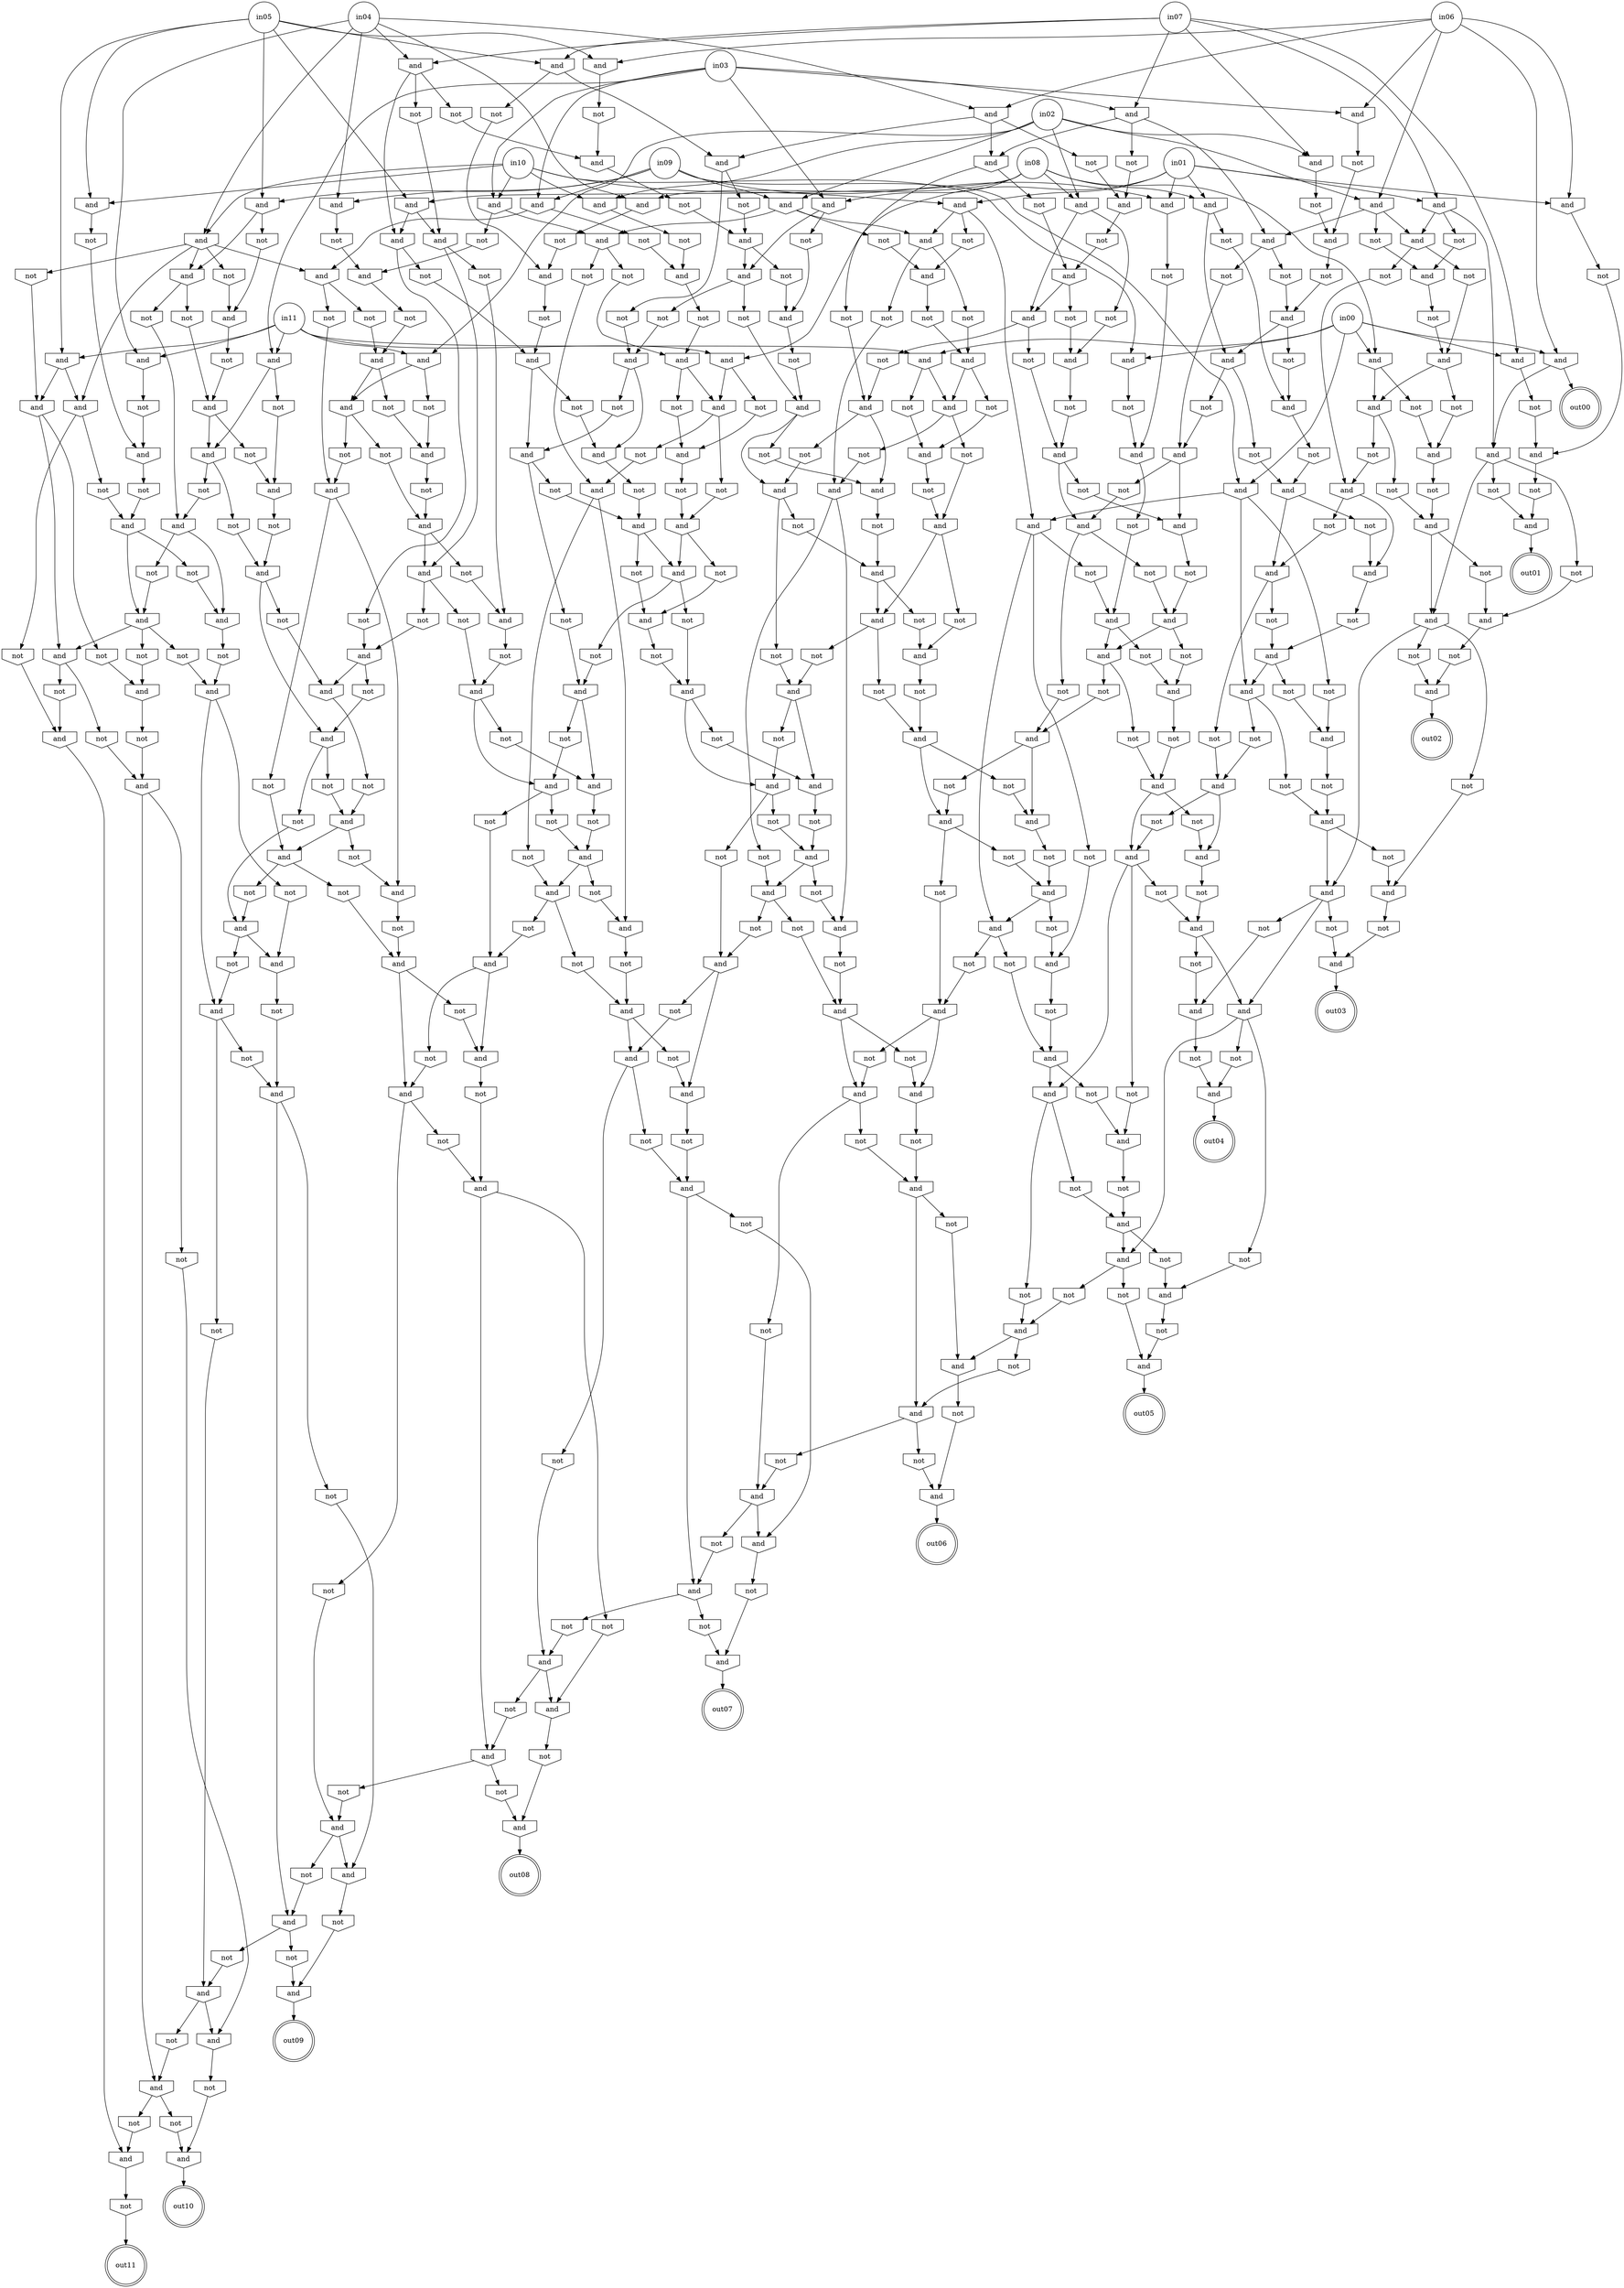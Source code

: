 strict digraph "" {
	node [label="\N"];
	in11	[label=in11,
		shape=circle];
	g24	[label=and,
		shape=invhouse];
	in11 -> g24;
	g30	[label=and,
		shape=invhouse];
	in11 -> g30;
	g18	[label=and,
		shape=invhouse];
	in11 -> g18;
	g12	[label=and,
		shape=invhouse];
	in11 -> g12;
	g6	[label=and,
		shape=invhouse];
	in11 -> g6;
	g0	[label=and,
		shape=invhouse];
	in11 -> g0;
	in10	[label=in10,
		shape=circle];
	g31	[label=and,
		shape=invhouse];
	in10 -> g31;
	g25	[label=and,
		shape=invhouse];
	in10 -> g25;
	g7	[label=and,
		shape=invhouse];
	in10 -> g7;
	g19	[label=and,
		shape=invhouse];
	in10 -> g19;
	g13	[label=and,
		shape=invhouse];
	in10 -> g13;
	g1	[label=and,
		shape=invhouse];
	in10 -> g1;
	in09	[label=in09,
		shape=circle];
	g32	[label=and,
		shape=invhouse];
	in09 -> g32;
	g26	[label=and,
		shape=invhouse];
	in09 -> g26;
	g8	[label=and,
		shape=invhouse];
	in09 -> g8;
	g20	[label=and,
		shape=invhouse];
	in09 -> g20;
	g14	[label=and,
		shape=invhouse];
	in09 -> g14;
	g2	[label=and,
		shape=invhouse];
	in09 -> g2;
	in08	[label=in08,
		shape=circle];
	g33	[label=and,
		shape=invhouse];
	in08 -> g33;
	g27	[label=and,
		shape=invhouse];
	in08 -> g27;
	g9	[label=and,
		shape=invhouse];
	in08 -> g9;
	g21	[label=and,
		shape=invhouse];
	in08 -> g21;
	g15	[label=and,
		shape=invhouse];
	in08 -> g15;
	g3	[label=and,
		shape=invhouse];
	in08 -> g3;
	in07	[label=in07,
		shape=circle];
	g34	[label=and,
		shape=invhouse];
	in07 -> g34;
	g10	[label=and,
		shape=invhouse];
	in07 -> g10;
	g28	[label=and,
		shape=invhouse];
	in07 -> g28;
	g22	[label=and,
		shape=invhouse];
	in07 -> g22;
	g16	[label=and,
		shape=invhouse];
	in07 -> g16;
	g4	[label=and,
		shape=invhouse];
	in07 -> g4;
	in06	[label=in06,
		shape=circle];
	g35	[label=and,
		shape=invhouse];
	in06 -> g35;
	g29	[label=and,
		shape=invhouse];
	in06 -> g29;
	g11	[label=and,
		shape=invhouse];
	in06 -> g11;
	g5	[label=and,
		shape=invhouse];
	in06 -> g5;
	g23	[label=and,
		shape=invhouse];
	in06 -> g23;
	g17	[label=and,
		shape=invhouse];
	in06 -> g17;
	in05	[label=in05,
		shape=circle];
	in05 -> g5;
	in05 -> g2;
	in05 -> g3;
	in05 -> g4;
	in05 -> g1;
	in05 -> g0;
	in04	[label=in04,
		shape=circle];
	in04 -> g10;
	in04 -> g11;
	in04 -> g8;
	in04 -> g9;
	in04 -> g7;
	in04 -> g6;
	in03	[label=in03,
		shape=circle];
	in03 -> g17;
	in03 -> g14;
	in03 -> g15;
	in03 -> g16;
	in03 -> g12;
	in03 -> g13;
	in02	[label=in02,
		shape=circle];
	in02 -> g22;
	in02 -> g19;
	in02 -> g23;
	in02 -> g20;
	in02 -> g21;
	in02 -> g18;
	in01	[label=in01,
		shape=circle];
	in01 -> g29;
	in01 -> g27;
	in01 -> g28;
	in01 -> g24;
	in01 -> g25;
	in01 -> g26;
	in00	[label=in00,
		shape=circle];
	in00 -> g33;
	in00 -> g32;
	in00 -> g34;
	in00 -> g35;
	in00 -> g31;
	in00 -> g30;
	g346	[label=not,
		shape=invhouse];
	g363	[label=and,
		shape=invhouse];
	g346 -> g363;
	g351	[label=and,
		shape=invhouse];
	g365	[label=and,
		shape=invhouse];
	g351 -> g365;
	g366	[label=not,
		shape=invhouse];
	g351 -> g366;
	g357	[label=not,
		shape=invhouse];
	g379	[label=and,
		shape=invhouse];
	g357 -> g379;
	g364	[label=and,
		shape=invhouse];
	g375	[label=not,
		shape=invhouse];
	g364 -> g375;
	g407	[label=and,
		shape=invhouse];
	g364 -> g407;
	g370	[label=and,
		shape=invhouse];
	g382	[label=not,
		shape=invhouse];
	g370 -> g382;
	g395	[label=and,
		shape=invhouse];
	g375 -> g395;
	g345	[label=not,
		shape=invhouse];
	g398	[label=and,
		shape=invhouse];
	g345 -> g398;
	g352	[label=and,
		shape=invhouse];
	g367	[label=not,
		shape=invhouse];
	g352 -> g367;
	g358	[label=not,
		shape=invhouse];
	g428	[label=and,
		shape=invhouse];
	g358 -> g428;
	g374	[label=and,
		shape=invhouse];
	g363 -> g374;
	g373	[label=not,
		shape=invhouse];
	g363 -> g373;
	g369	[label=and,
		shape=invhouse];
	g380	[label=not,
		shape=invhouse];
	g369 -> g380;
	g381	[label=and,
		shape=invhouse];
	g369 -> g381;
	g376	[label=not,
		shape=invhouse];
	g399	[label=and,
		shape=invhouse];
	g376 -> g399;
	g347	[label=and,
		shape=invhouse];
	g360	[label=not,
		shape=invhouse];
	g347 -> g360;
	g353	[label=not,
		shape=invhouse];
	g404	[label=and,
		shape=invhouse];
	g353 -> g404;
	g359	[label=not,
		shape=invhouse];
	g378	[label=and,
		shape=invhouse];
	g359 -> g378;
	g365 -> g376;
	g372	[label=not,
		shape=invhouse];
	g394	[label=and,
		shape=invhouse];
	g372 -> g394;
	g377	[label=and,
		shape=invhouse];
	g388	[label=not,
		shape=invhouse];
	g377 -> g388;
	g387	[label=not,
		shape=invhouse];
	g377 -> g387;
	g348	[label=and,
		shape=invhouse];
	g361	[label=not,
		shape=invhouse];
	g348 -> g361;
	g362	[label=and,
		shape=invhouse];
	g348 -> g362;
	g354	[label=not,
		shape=invhouse];
	g354 -> g369;
	g360 -> g369;
	g366 -> g377;
	g371	[label=not,
		shape=invhouse];
	g383	[label=and,
		shape=invhouse];
	g371 -> g383;
	g390	[label=and,
		shape=invhouse];
	g378 -> g390;
	g389	[label=not,
		shape=invhouse];
	g378 -> g389;
	g349	[label=not,
		shape=invhouse];
	g349 -> g363;
	g356	[label=not,
		shape=invhouse];
	g400	[label=and,
		shape=invhouse];
	g356 -> g400;
	g361 -> g370;
	g367 -> g378;
	g385	[label=not,
		shape=invhouse];
	g374 -> g385;
	g386	[label=not,
		shape=invhouse];
	g374 -> g386;
	out03	[label=out03,
		shape=doublecircle];
	g379 -> out03;
	g350	[label=not,
		shape=invhouse];
	g350 -> g364;
	g355	[label=and,
		shape=invhouse];
	g368	[label=not,
		shape=invhouse];
	g355 -> g368;
	g362 -> g372;
	g362 -> g371;
	g368 -> g379;
	g384	[label=and,
		shape=invhouse];
	g373 -> g384;
	g391	[label=and,
		shape=invhouse];
	g380 -> g391;
	g164	[label=and,
		shape=invhouse];
	g33 -> g164;
	g80	[label=not,
		shape=invhouse];
	g33 -> g80;
	g70	[label=not,
		shape=invhouse];
	g111	[label=and,
		shape=invhouse];
	g70 -> g111;
	g241	[label=and,
		shape=invhouse];
	g261	[label=not,
		shape=invhouse];
	g241 -> g261;
	g262	[label=not,
		shape=invhouse];
	g241 -> g262;
	g236	[label=and,
		shape=invhouse];
	g254	[label=not,
		shape=invhouse];
	g236 -> g254;
	g255	[label=not,
		shape=invhouse];
	g236 -> g255;
	g296	[label=and,
		shape=invhouse];
	g32 -> g296;
	g78	[label=and,
		shape=invhouse];
	g32 -> g78;
	g79	[label=not,
		shape=invhouse];
	g32 -> g79;
	g37	[label=not,
		shape=invhouse];
	g89	[label=and,
		shape=invhouse];
	g37 -> g89;
	g71	[label=not,
		shape=invhouse];
	g115	[label=and,
		shape=invhouse];
	g71 -> g115;
	g114	[label=and,
		shape=invhouse];
	g132	[label=not,
		shape=invhouse];
	g114 -> g132;
	g133	[label=not,
		shape=invhouse];
	g115 -> g133;
	g118	[label=and,
		shape=invhouse];
	g134	[label=not,
		shape=invhouse];
	g118 -> g134;
	g175	[label=and,
		shape=invhouse];
	g196	[label=not,
		shape=invhouse];
	g175 -> g196;
	g179	[label=not,
		shape=invhouse];
	g199	[label=and,
		shape=invhouse];
	g179 -> g199;
	g237	[label=not,
		shape=invhouse];
	g300	[label=and,
		shape=invhouse];
	g237 -> g300;
	g238	[label=not,
		shape=invhouse];
	g256	[label=and,
		shape=invhouse];
	g238 -> g256;
	g242	[label=not,
		shape=invhouse];
	g263	[label=and,
		shape=invhouse];
	g242 -> g263;
	g276	[label=and,
		shape=invhouse];
	g287	[label=not,
		shape=invhouse];
	g276 -> g287;
	g288	[label=not,
		shape=invhouse];
	g276 -> g288;
	g72	[label=not,
		shape=invhouse];
	g181	[label=and,
		shape=invhouse];
	g72 -> g181;
	g160	[label=and,
		shape=invhouse];
	g183	[label=not,
		shape=invhouse];
	g160 -> g183;
	g182	[label=not,
		shape=invhouse];
	g160 -> g182;
	g116	[label=not,
		shape=invhouse];
	g116 -> g391;
	g189	[label=not,
		shape=invhouse];
	g164 -> g189;
	g188	[label=not,
		shape=invhouse];
	g164 -> g188;
	g243	[label=not,
		shape=invhouse];
	g264	[label=and,
		shape=invhouse];
	g243 -> g264;
	g277	[label=not,
		shape=invhouse];
	g289	[label=and,
		shape=invhouse];
	g277 -> g289;
	g316	[label=and,
		shape=invhouse];
	g327	[label=and,
		shape=invhouse];
	g316 -> g327;
	g326	[label=not,
		shape=invhouse];
	g316 -> g326;
	g313	[label=and,
		shape=invhouse];
	g323	[label=not,
		shape=invhouse];
	g313 -> g323;
	g109	[label=not,
		shape=invhouse];
	g203	[label=and,
		shape=invhouse];
	g109 -> g203;
	g163	[label=not,
		shape=invhouse];
	g187	[label=and,
		shape=invhouse];
	g163 -> g187;
	g161	[label=not,
		shape=invhouse];
	g184	[label=and,
		shape=invhouse];
	g161 -> g184;
	g221	[label=not,
		shape=invhouse];
	g221 -> g374;
	g278	[label=and,
		shape=invhouse];
	g324	[label=and,
		shape=invhouse];
	g278 -> g324;
	g290	[label=not,
		shape=invhouse];
	g278 -> g290;
	g312	[label=not,
		shape=invhouse];
	g322	[label=and,
		shape=invhouse];
	g312 -> g322;
	g317	[label=not,
		shape=invhouse];
	g328	[label=and,
		shape=invhouse];
	g317 -> g328;
	g335	[label=not,
		shape=invhouse];
	g335 -> g348;
	g165	[label=not,
		shape=invhouse];
	g305	[label=and,
		shape=invhouse];
	g165 -> g305;
	g222	[label=and,
		shape=invhouse];
	g222 -> g238;
	g239	[label=and,
		shape=invhouse];
	g222 -> g239;
	g301	[label=and,
		shape=invhouse];
	g287 -> g301;
	g284	[label=and,
		shape=invhouse];
	g484	[label=and,
		shape=invhouse];
	g284 -> g484;
	g297	[label=not,
		shape=invhouse];
	g284 -> g297;
	g318	[label=and,
		shape=invhouse];
	g318 -> g347;
	g329	[label=not,
		shape=invhouse];
	g318 -> g329;
	g336	[label=and,
		shape=invhouse];
	g336 -> g349;
	g343	[label=and,
		shape=invhouse];
	g343 -> g357;
	g343 -> g356;
	g343 -> g390;
	g340	[label=not,
		shape=invhouse];
	g340 -> g352;
	g223	[label=not,
		shape=invhouse];
	g240	[label=and,
		shape=invhouse];
	g223 -> g240;
	g283	[label=and,
		shape=invhouse];
	out02	[label=out02,
		shape=doublecircle];
	g283 -> out02;
	g315	[label=and,
		shape=invhouse];
	g288 -> g315;
	g321	[label=not,
		shape=invhouse];
	g332	[label=and,
		shape=invhouse];
	g321 -> g332;
	g337	[label=and,
		shape=invhouse];
	g337 -> g350;
	g339	[label=not,
		shape=invhouse];
	g339 -> g364;
	g344	[label=and,
		shape=invhouse];
	g344 -> g358;
	g344 -> g359;
	g421	[label=and,
		shape=invhouse];
	g344 -> g421;
	out00	[label=out00,
		shape=doublecircle];
	g403	[label=not,
		shape=invhouse];
	g391 -> g403;
	g81	[label=not,
		shape=invhouse];
	g34 -> g81;
	g35 -> out00;
	g82	[label=and,
		shape=invhouse];
	g35 -> g82;
	g68	[label=not,
		shape=invhouse];
	g178	[label=and,
		shape=invhouse];
	g68 -> g178;
	g69	[label=and,
		shape=invhouse];
	g69 -> g109;
	g110	[label=not,
		shape=invhouse];
	g69 -> g110;
	g36	[label=not,
		shape=invhouse];
	g83	[label=and,
		shape=invhouse];
	g36 -> g83;
	g401	[label=not,
		shape=invhouse];
	g443	[label=and,
		shape=invhouse];
	g401 -> g443;
	g433	[label=not,
		shape=invhouse];
	g465	[label=and,
		shape=invhouse];
	g433 -> g465;
	g176	[label=not,
		shape=invhouse];
	g197	[label=and,
		shape=invhouse];
	g176 -> g197;
	g177	[label=not,
		shape=invhouse];
	g214	[label=and,
		shape=invhouse];
	g177 -> g214;
	g198	[label=not,
		shape=invhouse];
	g178 -> g198;
	g455	[label=and,
		shape=invhouse];
	g457	[label=and,
		shape=invhouse];
	g455 -> g457;
	g458	[label=not,
		shape=invhouse];
	g455 -> g458;
	g239 -> g343;
	g258	[label=not,
		shape=invhouse];
	g239 -> g258;
	g257	[label=not,
		shape=invhouse];
	g239 -> g257;
	g259	[label=not,
		shape=invhouse];
	g240 -> g259;
	g260	[label=not,
		shape=invhouse];
	g240 -> g260;
	g415	[label=not,
		shape=invhouse];
	g471	[label=and,
		shape=invhouse];
	g415 -> g471;
	g112	[label=not,
		shape=invhouse];
	g205	[label=and,
		shape=invhouse];
	g112 -> g205;
	g113	[label=not,
		shape=invhouse];
	g144	[label=and,
		shape=invhouse];
	g113 -> g144;
	g274	[label=not,
		shape=invhouse];
	g274 -> g365;
	g275	[label=and,
		shape=invhouse];
	g285	[label=and,
		shape=invhouse];
	g275 -> g285;
	g286	[label=not,
		shape=invhouse];
	g275 -> g286;
	g467	[label=not,
		shape=invhouse];
	g472	[label=and,
		shape=invhouse];
	g467 -> g472;
	g429	[label=not,
		shape=invhouse];
	g447	[label=and,
		shape=invhouse];
	g429 -> g447;
	g158	[label=and,
		shape=invhouse];
	g158 -> g179;
	g180	[label=not,
		shape=invhouse];
	g158 -> g180;
	g159	[label=not,
		shape=invhouse];
	g159 -> g181;
	g480	[label=and,
		shape=invhouse];
	out09	[label=out09,
		shape=doublecircle];
	g480 -> out09;
	g314	[label=not,
		shape=invhouse];
	g314 -> g324;
	g315 -> g332;
	g325	[label=not,
		shape=invhouse];
	g315 -> g325;
	g219	[label=not,
		shape=invhouse];
	g219 -> g236;
	g220	[label=and,
		shape=invhouse];
	g220 -> g237;
	g220 -> g285;
	g450	[label=not,
		shape=invhouse];
	g452	[label=and,
		shape=invhouse];
	g450 -> g452;
	g333	[label=not,
		shape=invhouse];
	g333 -> g347;
	g334	[label=not,
		shape=invhouse];
	g334 -> g383;
	g487	[label=and,
		shape=invhouse];
	g489	[label=not,
		shape=invhouse];
	g487 -> g489;
	g470	[label=not,
		shape=invhouse];
	g470 -> g472;
	g299	[label=not,
		shape=invhouse];
	g285 -> g299;
	g298	[label=not,
		shape=invhouse];
	g285 -> g298;
	g286 -> g300;
	out11	[label=out11,
		shape=doublecircle];
	g489 -> out11;
	g341	[label=and,
		shape=invhouse];
	g341 -> g353;
	g341 -> g354;
	g342	[label=not,
		shape=invhouse];
	g342 -> g355;
	g77	[label=not,
		shape=invhouse];
	g31 -> g77;
	g47	[label=and,
		shape=invhouse];
	g10 -> g47;
	g48	[label=not,
		shape=invhouse];
	g10 -> g48;
	g49	[label=not,
		shape=invhouse];
	g10 -> g49;
	g67	[label=not,
		shape=invhouse];
	g67 -> g114;
	g174	[label=and,
		shape=invhouse];
	g195	[label=not,
		shape=invhouse];
	g174 -> g195;
	g119	[label=not,
		shape=invhouse];
	g119 -> g256;
	g235	[label=not,
		shape=invhouse];
	g253	[label=and,
		shape=invhouse];
	g235 -> g253;
	g117	[label=not,
		shape=invhouse];
	g145	[label=and,
		shape=invhouse];
	g117 -> g145;
	g273	[label=not,
		shape=invhouse];
	g273 -> g284;
	g162	[label=and,
		shape=invhouse];
	g185	[label=not,
		shape=invhouse];
	g162 -> g185;
	g186	[label=not,
		shape=invhouse];
	g162 -> g186;
	g311	[label=and,
		shape=invhouse];
	g311 -> g336;
	g311 -> g321;
	g218	[label=and,
		shape=invhouse];
	g218 -> g240;
	g218 -> g235;
	g332 -> g346;
	g332 -> g345;
	g282	[label=and,
		shape=invhouse];
	g282 -> g296;
	g295	[label=not,
		shape=invhouse];
	g282 -> g295;
	g338	[label=not,
		shape=invhouse];
	g338 -> g351;
	g390 -> g401;
	g402	[label=not,
		shape=invhouse];
	g390 -> g402;
	g442	[label=and,
		shape=invhouse];
	g390 -> g442;
	g411	[label=not,
		shape=invhouse];
	g400 -> g411;
	g432	[label=not,
		shape=invhouse];
	g437	[label=and,
		shape=invhouse];
	g432 -> g437;
	g454	[label=not,
		shape=invhouse];
	g456	[label=and,
		shape=invhouse];
	g454 -> g456;
	g414	[label=and,
		shape=invhouse];
	g423	[label=not,
		shape=invhouse];
	g414 -> g423;
	g466	[label=not,
		shape=invhouse];
	g468	[label=and,
		shape=invhouse];
	g466 -> g468;
	g436	[label=not,
		shape=invhouse];
	g428 -> g436;
	g479	[label=and,
		shape=invhouse];
	g481	[label=and,
		shape=invhouse];
	g479 -> g481;
	g482	[label=not,
		shape=invhouse];
	g479 -> g482;
	g449	[label=and,
		shape=invhouse];
	g451	[label=not,
		shape=invhouse];
	g449 -> g451;
	g486	[label=not,
		shape=invhouse];
	g488	[label=and,
		shape=invhouse];
	g486 -> g488;
	g469	[label=not,
		shape=invhouse];
	g469 -> g471;
	out10	[label=out10,
		shape=doublecircle];
	g488 -> out10;
	g75	[label=not,
		shape=invhouse];
	g29 -> g75;
	g65	[label=not,
		shape=invhouse];
	g106	[label=and,
		shape=invhouse];
	g65 -> g106;
	g66	[label=and,
		shape=invhouse];
	g107	[label=not,
		shape=invhouse];
	g66 -> g107;
	g108	[label=not,
		shape=invhouse];
	g66 -> g108;
	g172	[label=not,
		shape=invhouse];
	g194	[label=and,
		shape=invhouse];
	g172 -> g194;
	g233	[label=and,
		shape=invhouse];
	g251	[label=not,
		shape=invhouse];
	g233 -> g251;
	g252	[label=not,
		shape=invhouse];
	g233 -> g252;
	g234	[label=not,
		shape=invhouse];
	g234 -> g289;
	g143	[label=and,
		shape=invhouse];
	g110 -> g143;
	g131	[label=not,
		shape=invhouse];
	g111 -> g131;
	g271	[label=not,
		shape=invhouse];
	g271 -> g283;
	g272	[label=and,
		shape=invhouse];
	g272 -> g487;
	g156	[label=and,
		shape=invhouse];
	g156 -> g176;
	g156 -> g177;
	g157	[label=not,
		shape=invhouse];
	g157 -> g178;
	g309	[label=not,
		shape=invhouse];
	g320	[label=and,
		shape=invhouse];
	g309 -> g320;
	g310	[label=not,
		shape=invhouse];
	g330	[label=and,
		shape=invhouse];
	g310 -> g330;
	g216	[label=and,
		shape=invhouse];
	g216 -> g276;
	g216 -> g234;
	g217	[label=not,
		shape=invhouse];
	g217 -> g362;
	g330 -> g343;
	g330 -> g342;
	g331	[label=not,
		shape=invhouse];
	g331 -> g344;
	g281	[label=and,
		shape=invhouse];
	g294	[label=and,
		shape=invhouse];
	g281 -> g294;
	g293	[label=not,
		shape=invhouse];
	g281 -> g293;
	out01	[label=out01,
		shape=doublecircle];
	g410	[label=not,
		shape=invhouse];
	g399 -> g410;
	g476	[label=and,
		shape=invhouse];
	g399 -> g476;
	g63	[label=not,
		shape=invhouse];
	g63 -> g111;
	g64	[label=not,
		shape=invhouse];
	g64 -> g175;
	g453	[label=not,
		shape=invhouse];
	g453 -> g455;
	g231	[label=and,
		shape=invhouse];
	g249	[label=not,
		shape=invhouse];
	g231 -> g249;
	g248	[label=not,
		shape=invhouse];
	g231 -> g248;
	g232	[label=not,
		shape=invhouse];
	g250	[label=and,
		shape=invhouse];
	g232 -> g250;
	g201	[label=and,
		shape=invhouse];
	g107 -> g201;
	g142	[label=and,
		shape=invhouse];
	g108 -> g142;
	g413	[label=not,
		shape=invhouse];
	g422	[label=and,
		shape=invhouse];
	g413 -> g422;
	g465 -> g467;
	g269	[label=not,
		shape=invhouse];
	g269 -> g281;
	g270	[label=not,
		shape=invhouse];
	g270 -> g282;
	g427	[label=not,
		shape=invhouse];
	g435	[label=and,
		shape=invhouse];
	g427 -> g435;
	g154	[label=not,
		shape=invhouse];
	g154 -> g174;
	g155	[label=not,
		shape=invhouse];
	g155 -> g175;
	g478	[label=not,
		shape=invhouse];
	g478 -> g480;
	g307	[label=not,
		shape=invhouse];
	g307 -> g328;
	g308	[label=and,
		shape=invhouse];
	g319	[label=not,
		shape=invhouse];
	g308 -> g319;
	g448	[label=and,
		shape=invhouse];
	out05	[label=out05,
		shape=doublecircle];
	g448 -> out05;
	g214 -> g236;
	g214 -> g232;
	g215	[label=not,
		shape=invhouse];
	g215 -> g233;
	g485	[label=not,
		shape=invhouse];
	g485 -> g487;
	g328 -> g340;
	g328 -> g344;
	g329 -> g341;
	g62	[label=and,
		shape=invhouse];
	g104	[label=not,
		shape=invhouse];
	g62 -> g104;
	g105	[label=not,
		shape=invhouse];
	g62 -> g105;
	g389 -> g400;
	g230	[label=not,
		shape=invhouse];
	g247	[label=and,
		shape=invhouse];
	g230 -> g247;
	g431	[label=not,
		shape=invhouse];
	g431 -> g455;
	g412	[label=and,
		shape=invhouse];
	g403 -> g412;
	g130	[label=not,
		shape=invhouse];
	g106 -> g130;
	g268	[label=and,
		shape=invhouse];
	g280	[label=not,
		shape=invhouse];
	g268 -> g280;
	g279	[label=and,
		shape=invhouse];
	g268 -> g279;
	out06	[label=out06,
		shape=doublecircle];
	g456 -> out06;
	g153	[label=and,
		shape=invhouse];
	g153 -> g172;
	g173	[label=not,
		shape=invhouse];
	g153 -> g173;
	g417	[label=not,
		shape=invhouse];
	g425	[label=and,
		shape=invhouse];
	g417 -> g425;
	g306	[label=not,
		shape=invhouse];
	g306 -> g318;
	g468 -> g470;
	g468 -> g469;
	g213	[label=and,
		shape=invhouse];
	g213 -> g231;
	g213 -> g230;
	g460	[label=and,
		shape=invhouse];
	g435 -> g460;
	g438	[label=not,
		shape=invhouse];
	g435 -> g438;
	g327 -> g339;
	g327 -> g338;
	g483	[label=not,
		shape=invhouse];
	g481 -> g483;
	g398 -> g414;
	g409	[label=not,
		shape=invhouse];
	g398 -> g409;
	g27 -> g72;
	g27 -> g160;
	g73	[label=and,
		shape=invhouse];
	g28 -> g73;
	g74	[label=not,
		shape=invhouse];
	g28 -> g74;
	g28 -> g82;
	g452 -> g454;
	g452 -> g453;
	g170	[label=not,
		shape=invhouse];
	g193	[label=and,
		shape=invhouse];
	g170 -> g193;
	g171	[label=not,
		shape=invhouse];
	g209	[label=and,
		shape=invhouse];
	g171 -> g209;
	g76	[label=not,
		shape=invhouse];
	g76 -> g184;
	g412 -> g421;
	g420	[label=not,
		shape=invhouse];
	g412 -> g420;
	g464	[label=and,
		shape=invhouse];
	out07	[label=out07,
		shape=doublecircle];
	g464 -> out07;
	g245	[label=not,
		shape=invhouse];
	g245 -> g301;
	g426	[label=not,
		shape=invhouse];
	g463	[label=and,
		shape=invhouse];
	g426 -> g463;
	g123	[label=not,
		shape=invhouse];
	g136	[label=and,
		shape=invhouse];
	g123 -> g136;
	g477	[label=not,
		shape=invhouse];
	g477 -> g479;
	g292	[label=and,
		shape=invhouse];
	g280 -> g292;
	g447 -> g450;
	g447 -> g449;
	g183 -> g218;
	g484 -> g486;
	g484 -> g485;
	g320 -> g352;
	g320 -> g331;
	g60	[label=not,
		shape=invhouse];
	g60 -> g174;
	g24 -> g68;
	g24 -> g158;
	g30 -> g162;
	g30 -> g76;
	g228	[label=not,
		shape=invhouse];
	g266	[label=and,
		shape=invhouse];
	g228 -> g266;
	g167	[label=not,
		shape=invhouse];
	g191	[label=and,
		shape=invhouse];
	g167 -> g191;
	g173 -> g213;
	g104 -> g199;
	g141	[label=and,
		shape=invhouse];
	g105 -> g141;
	g266 -> g276;
	g266 -> g277;
	g229	[label=and,
		shape=invhouse];
	g229 -> g245;
	g246	[label=not,
		shape=invhouse];
	g229 -> g246;
	g151	[label=not,
		shape=invhouse];
	g169	[label=and,
		shape=invhouse];
	g151 -> g169;
	g304	[label=not,
		shape=invhouse];
	g304 -> g316;
	g267	[label=not,
		shape=invhouse];
	g267 -> g278;
	g211	[label=not,
		shape=invhouse];
	g211 -> g229;
	g325 -> g336;
	g326 -> g337;
	g305 -> g317;
	g57	[label=and,
		shape=invhouse];
	g11 -> g57;
	g50	[label=and,
		shape=invhouse];
	g11 -> g50;
	g51	[label=not,
		shape=invhouse];
	g11 -> g51;
	g25 -> g70;
	g25 -> g69;
	g25 -> g78;
	g26 -> g71;
	g244	[label=and,
		shape=invhouse];
	g265	[label=not,
		shape=invhouse];
	g244 -> g265;
	g168	[label=not,
		shape=invhouse];
	g206	[label=and,
		shape=invhouse];
	g168 -> g206;
	g192	[label=not,
		shape=invhouse];
	g169 -> g192;
	g419	[label=and,
		shape=invhouse];
	g411 -> g419;
	g102	[label=and,
		shape=invhouse];
	g128	[label=not,
		shape=invhouse];
	g102 -> g128;
	g103	[label=and,
		shape=invhouse];
	g129	[label=not,
		shape=invhouse];
	g103 -> g129;
	g291	[label=not,
		shape=invhouse];
	g279 -> g291;
	g226	[label=and,
		shape=invhouse];
	g226 -> g241;
	g226 -> g242;
	g226 -> g243;
	g227	[label=not,
		shape=invhouse];
	g227 -> g244;
	g319 -> g330;
	g264 -> g377;
	g264 -> g274;
	g265 -> g275;
	g483 -> g488;
	g323 -> g348;
	g324 -> g335;
	g324 -> g334;
	g302	[label=not,
		shape=invhouse];
	g302 -> g315;
	g303	[label=not,
		shape=invhouse];
	g303 -> g351;
	g45	[label=not,
		shape=invhouse];
	g8 -> g45;
	g46	[label=not,
		shape=invhouse];
	g9 -> g46;
	g397	[label=not,
		shape=invhouse];
	g384 -> g397;
	g388 -> g399;
	g225	[label=not,
		shape=invhouse];
	g225 -> g264;
	g430	[label=not,
		shape=invhouse];
	g439	[label=and,
		shape=invhouse];
	g430 -> g439;
	g101	[label=not,
		shape=invhouse];
	g140	[label=and,
		shape=invhouse];
	g101 -> g140;
	g402 -> g419;
	g263 -> g273;
	g301 -> g313;
	g301 -> g314;
	g322 -> g333;
	g322 -> g341;
	g392	[label=not,
		shape=invhouse];
	g381 -> g392;
	g393	[label=not,
		shape=invhouse];
	g381 -> g393;
	g54	[label=and,
		shape=invhouse];
	g7 -> g54;
	g42	[label=and,
		shape=invhouse];
	g7 -> g42;
	g43	[label=not,
		shape=invhouse];
	g7 -> g43;
	g44	[label=not,
		shape=invhouse];
	g7 -> g44;
	g41	[label=and,
		shape=invhouse];
	g7 -> g41;
	g22 -> g65;
	g451 -> g456;
	g152	[label=and,
		shape=invhouse];
	g152 -> g170;
	g152 -> g171;
	g166	[label=and,
		shape=invhouse];
	g190	[label=not,
		shape=invhouse];
	g166 -> g190;
	g473	[label=and,
		shape=invhouse];
	g410 -> g473;
	g73 -> g112;
	g73 -> g113;
	g74 -> g114;
	g463 -> g466;
	g463 -> g465;
	g476 -> g478;
	g476 -> g477;
	g482 -> g484;
	g396	[label=not,
		shape=invhouse];
	g383 -> g396;
	g383 -> g395;
	g212	[label=not,
		shape=invhouse];
	g212 -> g327;
	g224	[label=not,
		shape=invhouse];
	g224 -> g279;
	g149	[label=and,
		shape=invhouse];
	g149 -> g167;
	g149 -> g168;
	g150	[label=not,
		shape=invhouse];
	g210	[label=and,
		shape=invhouse];
	g150 -> g210;
	g434	[label=not,
		shape=invhouse];
	g425 -> g434;
	g99	[label=not,
		shape=invhouse];
	g139	[label=and,
		shape=invhouse];
	g99 -> g139;
	g57 -> g101;
	g100	[label=not,
		shape=invhouse];
	g57 -> g100;
	g61	[label=not,
		shape=invhouse];
	g61 -> g103;
	g261 -> g272;
	g262 -> g284;
	g299 -> g322;
	g300 -> g312;
	g39	[label=not,
		shape=invhouse];
	g5 -> g39;
	g209 -> g233;
	g209 -> g227;
	g210 -> g228;
	g446	[label=not,
		shape=invhouse];
	g446 -> g448;
	g416	[label=not,
		shape=invhouse];
	g424	[label=and,
		shape=invhouse];
	g416 -> g424;
	g148	[label=not,
		shape=invhouse];
	g148 -> g166;
	g58	[label=not,
		shape=invhouse];
	g58 -> g102;
	g59	[label=not,
		shape=invhouse];
	g59 -> g106;
	g462	[label=not,
		shape=invhouse];
	g462 -> g464;
	g259 -> g320;
	g260 -> g282;
	g475	[label=not,
		shape=invhouse];
	g475 -> g480;
	g297 -> g481;
	g298 -> g311;
	g434 -> g437;
	g208	[label=not,
		shape=invhouse];
	g208 -> g226;
	g120	[label=not,
		shape=invhouse];
	g146	[label=and,
		shape=invhouse];
	g120 -> g146;
	g121	[label=not,
		shape=invhouse];
	g135	[label=and,
		shape=invhouse];
	g121 -> g135;
	g424 -> g433;
	g424 -> g468;
	g408	[label=and,
		shape=invhouse];
	g397 -> g408;
	g258 -> g283;
	g459	[label=not,
		shape=invhouse];
	g457 -> g459;
	g296 -> g309;
	g296 -> g310;
	g474	[label=not,
		shape=invhouse];
	g471 -> g474;
	g471 -> g473;
	g200	[label=not,
		shape=invhouse];
	g181 -> g200;
	g445	[label=not,
		shape=invhouse];
	g445 -> g448;
	g96	[label=not,
		shape=invhouse];
	g138	[label=and,
		shape=invhouse];
	g96 -> g138;
	g100 -> g197;
	g146 -> out01;
	g55	[label=not,
		shape=invhouse];
	g55 -> g103;
	g56	[label=not,
		shape=invhouse];
	g56 -> g169;
	g461	[label=not,
		shape=invhouse];
	g461 -> g463;
	g247 -> g267;
	g474 -> g476;
	g290 -> g313;
	g147	[label=not,
		shape=invhouse];
	g207	[label=and,
		shape=invhouse];
	g147 -> g207;
	g206 -> g224;
	g206 -> g292;
	g97	[label=and,
		shape=invhouse];
	g127	[label=not,
		shape=invhouse];
	g97 -> g127;
	g98	[label=not,
		shape=invhouse];
	g98 -> g194;
	g180 -> g216;
	g75 -> g118;
	g53	[label=not,
		shape=invhouse];
	g53 -> g97;
	g54 -> g99;
	g54 -> g98;
	g256 -> g271;
	g207 -> g225;
	g294 -> g307;
	g294 -> g306;
	g295 -> g308;
	g257 -> g355;
	g144 -> g164;
	g144 -> g163;
	g145 -> g165;
	g145 -> g294;
	g246 -> g266;
	g418	[label=and,
		shape=invhouse];
	g409 -> g418;
	g143 -> g161;
	g143 -> g162;
	g52	[label=not,
		shape=invhouse];
	g52 -> g166;
	g392 -> g404;
	g289 -> g302;
	g204	[label=not,
		shape=invhouse];
	g204 -> g222;
	g205 -> g223;
	g205 -> g253;
	g473 -> g475;
	g292 -> g304;
	g292 -> g303;
	g293 -> g305;
	g254 -> g318;
	g255 -> g281;
	g203 -> g221;
	g203 -> g384;
	g94	[label=and,
		shape=invhouse];
	g126	[label=not,
		shape=invhouse];
	g94 -> g126;
	g95	[label=not,
		shape=invhouse];
	g95 -> g193;
	g423 -> g435;
	g396 -> g407;
	g38	[label=not,
		shape=invhouse];
	g90	[label=and,
		shape=invhouse];
	g38 -> g90;
	g39 -> g94;
	g253 -> g270;
	g291 -> g316;
	g444	[label=not,
		shape=invhouse];
	g444 -> g447;
	g122	[label=not,
		shape=invhouse];
	g122 -> g263;
	g92	[label=not,
		shape=invhouse];
	g137	[label=and,
		shape=invhouse];
	g92 -> g137;
	g93	[label=and,
		shape=invhouse];
	g93 -> g231;
	g125	[label=not,
		shape=invhouse];
	g93 -> g125;
	g141 -> g158;
	g141 -> g157;
	g142 -> g160;
	g142 -> g159;
	g50 -> g96;
	g50 -> g95;
	g19 -> g61;
	g23 -> g67;
	g23 -> g66;
	g23 -> g73;
	g460 -> g462;
	g460 -> g461;
	out08	[label=out08,
		shape=doublecircle];
	g472 -> out08;
	g201 -> g219;
	g201 -> g250;
	g202	[label=not,
		shape=invhouse];
	g202 -> g220;
	g91	[label=not,
		shape=invhouse];
	g91 -> g268;
	g404 -> g413;
	g404 -> g425;
	g182 -> g201;
	g139 -> g154;
	g139 -> g153;
	g140 -> g156;
	g140 -> g155;
	g20 -> g69;
	g20 -> g63;
	g20 -> g62;
	g21 -> g156;
	g21 -> g64;
	g251 -> g311;
	g252 -> g275;
	g443 -> g446;
	g199 -> g370;
	g199 -> g217;
	g200 -> g218;
	g408 -> g417;
	g408 -> g422;
	g77 -> g115;
	g78 -> g116;
	g78 -> g117;
	g78 -> g381;
	g138 -> g151;
	g138 -> g152;
	g418 -> g427;
	g418 -> g426;
	g387 -> g479;
	g459 -> g464;
	g249 -> g278;
	g250 -> g269;
	g198 -> g216;
	g436 -> g439;
	g89 -> g123;
	g47 -> g92;
	g47 -> g91;
	g51 -> g102;
	g422 -> g432;
	g422 -> g431;
	g125 -> g247;
	g17 -> g59;
	g248 -> g268;
	g442 -> g445;
	g442 -> g444;
	g185 -> g203;
	g124	[label=not,
		shape=invhouse];
	g124 -> g137;
	g48 -> g93;
	g49 -> g94;
	g136 -> g149;
	g136 -> g148;
	g90 -> g124;
	g458 -> g460;
	g196 -> g214;
	g197 -> g215;
	g197 -> g244;
	g137 -> g229;
	g137 -> g150;
	g86	[label=not,
		shape=invhouse];
	g86 -> g191;
	g406	[label=not,
		shape=invhouse];
	g395 -> g406;
	g184 -> g202;
	g87	[label=not,
		shape=invhouse];
	g87 -> g136;
	g88	[label=and,
		shape=invhouse];
	g88 -> g241;
	g88 -> g122;
	out04	[label=out04,
		shape=doublecircle];
	g441	[label=not,
		shape=invhouse];
	g441 -> g443;
	g194 -> g337;
	g194 -> g212;
	g195 -> g213;
	g134 -> g146;
	g135 -> g226;
	g135 -> g147;
	g45 -> g97;
	g133 -> g145;
	g407 -> g415;
	g407 -> g416;
	g193 -> g211;
	g193 -> g210;
	g421 -> g429;
	g421 -> g430;
	g84	[label=not,
		shape=invhouse];
	g84 -> g272;
	g440	[label=not,
		shape=invhouse];
	g440 -> g449;
	g131 -> g143;
	g191 -> g208;
	g191 -> g207;
	g192 -> g209;
	g439 -> g442;
	g439 -> g441;
	g189 -> g222;
	g190 -> g206;
	g188 -> g205;
	g437 -> g452;
	g437 -> g440;
	g438 -> g457;
	g186 -> g220;
	g187 -> g204;
	g128 -> g140;
	g132 -> g144;
	g129 -> g141;
	g130 -> g142;
	g419 -> out04;
	g420 -> g428;
	g126 -> g138;
	g127 -> g139;
	g81 -> g118;
	g85	[label=not,
		shape=invhouse];
	g85 -> g135;
	g82 -> g239;
	g82 -> g119;
	g82 -> g120;
	g83 -> g121;
	g405	[label=not,
		shape=invhouse];
	g405 -> g414;
	g406 -> g424;
	g79 -> g308;
	g80 -> g187;
	g42 -> g86;
	g42 -> g87;
	g46 -> g90;
	g43 -> g88;
	g44 -> g89;
	g393 -> g412;
	g394 -> g418;
	g394 -> g405;
	g40	[label=not,
		shape=invhouse];
	g40 -> g83;
	g41 -> g84;
	g41 -> g85;
	g14 -> g55;
	g14 -> g54;
	g18 -> g153;
	g18 -> g60;
	g15 -> g152;
	g15 -> g56;
	g16 -> g66;
	g16 -> g57;
	g16 -> g58;
	g385 -> g398;
	g386 -> g408;
	g12 -> g149;
	g12 -> g52;
	g13 -> g62;
	g13 -> g53;
	g2 -> g37;
	g2 -> g42;
	g6 -> g40;
	g3 -> g93;
	g3 -> g47;
	g4 -> g38;
	g4 -> g50;
	g1 -> g36;
	g382 -> g394;
	g0 -> g88;
	g0 -> g41;
}
